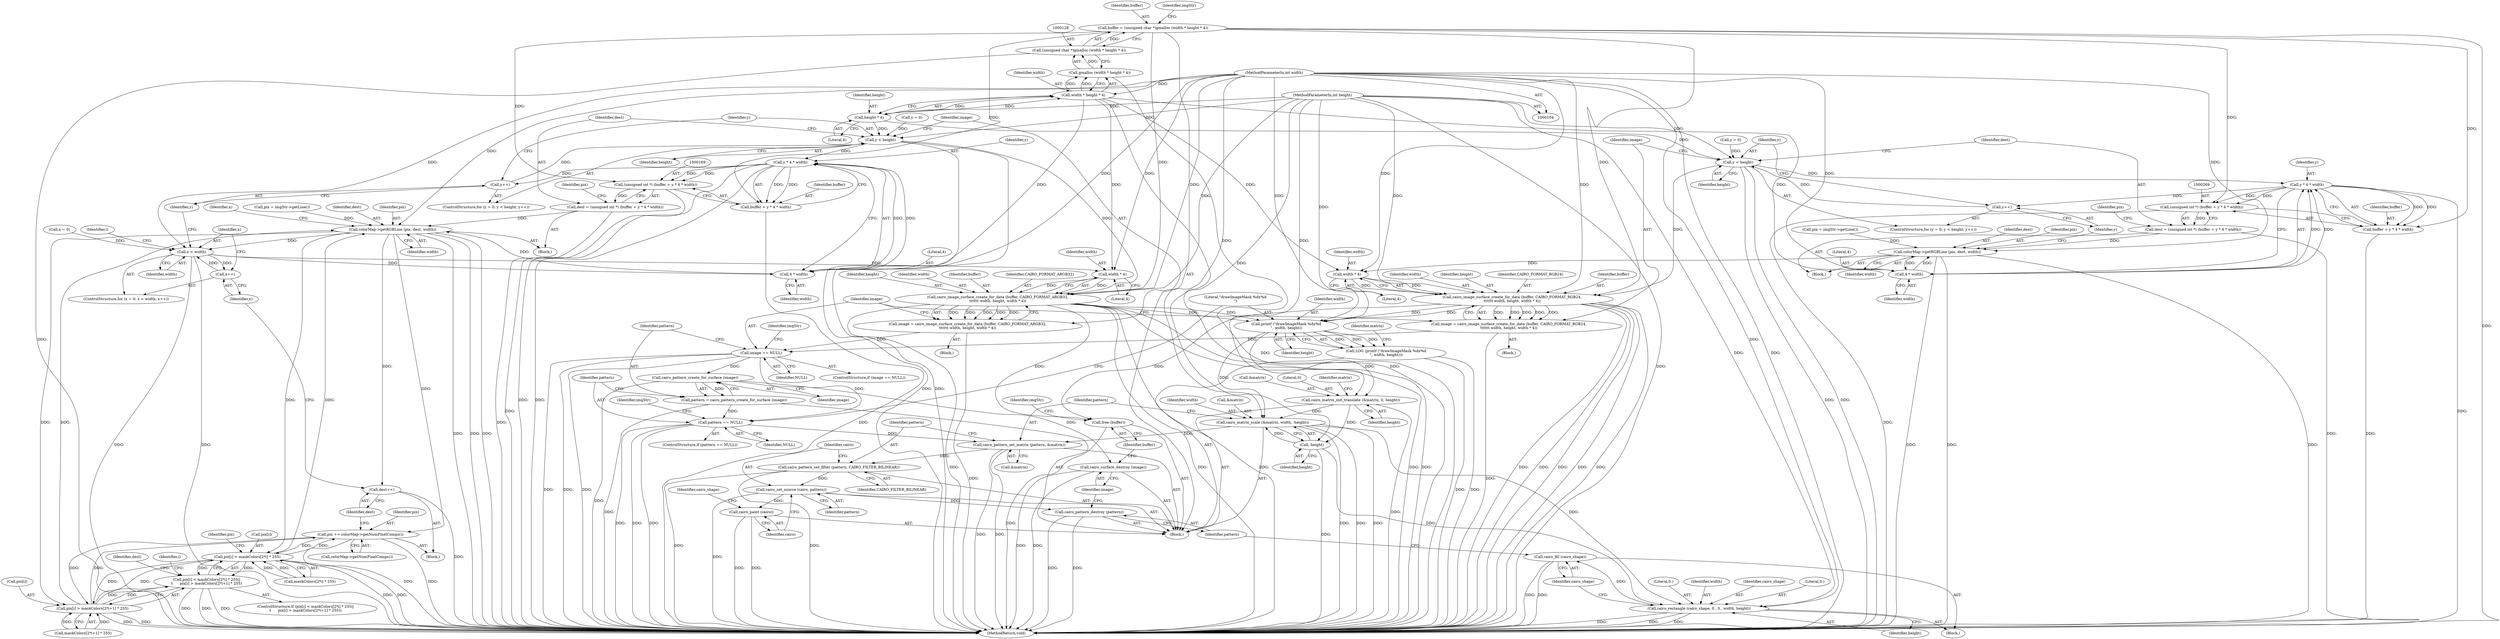 digraph "1_poppler_7b2d314a61fd0e12f47c62996cb49ec0d1ba747a_1@integer" {
"1000125" [label="(Call,buffer = (unsigned char *)gmalloc (width * height * 4))"];
"1000127" [label="(Call,(unsigned char *)gmalloc (width * height * 4))"];
"1000129" [label="(Call,gmalloc (width * height * 4))"];
"1000130" [label="(Call,width * height * 4)"];
"1000108" [label="(MethodParameterIn,int width)"];
"1000132" [label="(Call,height * 4)"];
"1000109" [label="(MethodParameterIn,int height)"];
"1000168" [label="(Call,(unsigned int *) (buffer + y * 4 * width))"];
"1000166" [label="(Call,dest = (unsigned int *) (buffer + y * 4 * width))"];
"1000180" [label="(Call,colorMap->getRGBLine (pix, dest, width))"];
"1000188" [label="(Call,x < width)"];
"1000174" [label="(Call,4 * width)"];
"1000172" [label="(Call,y * 4 * width)"];
"1000163" [label="(Call,y++)"];
"1000160" [label="(Call,y < height)"];
"1000246" [label="(Call,cairo_image_surface_create_for_data (buffer, CAIRO_FORMAT_ARGB32,\n\t\t\t\t\t\t width, height, width * 4))"];
"1000244" [label="(Call,image = cairo_image_surface_create_for_data (buffer, CAIRO_FORMAT_ARGB32,\n\t\t\t\t\t\t width, height, width * 4))"];
"1000295" [label="(Call,image == NULL)"];
"1000304" [label="(Call,cairo_pattern_create_for_surface (image))"];
"1000302" [label="(Call,pattern = cairo_pattern_create_for_surface (image))"];
"1000307" [label="(Call,pattern == NULL)"];
"1000330" [label="(Call,cairo_pattern_set_matrix (pattern, &matrix))"];
"1000334" [label="(Call,cairo_pattern_set_filter (pattern, CAIRO_FILTER_BILINEAR))"];
"1000337" [label="(Call,cairo_set_source (cairo, pattern))"];
"1000340" [label="(Call,cairo_paint (cairo))"];
"1000353" [label="(Call,cairo_pattern_destroy (pattern))"];
"1000355" [label="(Call,cairo_surface_destroy (image))"];
"1000315" [label="(Call,printf (\"drawImageMask %dx%d\n\", width, height))"];
"1000314" [label="(Call,LOG (printf (\"drawImageMask %dx%d\n\", width, height)))"];
"1000319" [label="(Call,cairo_matrix_init_translate (&matrix, 0, height))"];
"1000324" [label="(Call,cairo_matrix_scale (&matrix, width, -height))"];
"1000345" [label="(Call,cairo_rectangle (cairo_shape, 0., 0., width, height))"];
"1000351" [label="(Call,cairo_fill (cairo_shape))"];
"1000328" [label="(Call,-height)"];
"1000357" [label="(Call,free (buffer))"];
"1000170" [label="(Call,buffer + y * 4 * width)"];
"1000191" [label="(Call,x++)"];
"1000251" [label="(Call,width * 4)"];
"1000206" [label="(Call,pix[i] < maskColors[2*i] * 255)"];
"1000205" [label="(Call,pix[i] < maskColors[2*i] * 255||\n\t      pix[i] > maskColors[2*i+1] * 255)"];
"1000217" [label="(Call,pix[i] > maskColors[2*i+1] * 255)"];
"1000239" [label="(Call,pix += colorMap->getNumPixelComps())"];
"1000242" [label="(Call,dest++)"];
"1000268" [label="(Call,(unsigned int *) (buffer + y * 4 * width))"];
"1000266" [label="(Call,dest = (unsigned int *) (buffer + y * 4 * width))"];
"1000280" [label="(Call,colorMap->getRGBLine (pix, dest, width))"];
"1000274" [label="(Call,4 * width)"];
"1000272" [label="(Call,y * 4 * width)"];
"1000263" [label="(Call,y++)"];
"1000260" [label="(Call,y < height)"];
"1000286" [label="(Call,cairo_image_surface_create_for_data (buffer, CAIRO_FORMAT_RGB24,\n\t\t\t\t\t\t width, height, width * 4))"];
"1000284" [label="(Call,image = cairo_image_surface_create_for_data (buffer, CAIRO_FORMAT_RGB24,\n\t\t\t\t\t\t width, height, width * 4))"];
"1000270" [label="(Call,buffer + y * 4 * width)"];
"1000291" [label="(Call,width * 4)"];
"1000193" [label="(Block,)"];
"1000160" [label="(Call,y < height)"];
"1000173" [label="(Identifier,y)"];
"1000345" [label="(Call,cairo_rectangle (cairo_shape, 0., 0., width, height))"];
"1000348" [label="(Literal,0.)"];
"1000295" [label="(Call,image == NULL)"];
"1000108" [label="(MethodParameterIn,int width)"];
"1000320" [label="(Call,&matrix)"];
"1000133" [label="(Identifier,height)"];
"1000273" [label="(Identifier,y)"];
"1000341" [label="(Identifier,cairo)"];
"1000242" [label="(Call,dest++)"];
"1000174" [label="(Call,4 * width)"];
"1000132" [label="(Call,height * 4)"];
"1000315" [label="(Call,printf (\"drawImageMask %dx%d\n\", width, height))"];
"1000318" [label="(Identifier,height)"];
"1000328" [label="(Call,-height)"];
"1000307" [label="(Call,pattern == NULL)"];
"1000316" [label="(Literal,\"drawImageMask %dx%d\n\")"];
"1000287" [label="(Identifier,buffer)"];
"1000109" [label="(MethodParameterIn,int height)"];
"1000332" [label="(Call,&matrix)"];
"1000321" [label="(Identifier,matrix)"];
"1000329" [label="(Identifier,height)"];
"1000323" [label="(Identifier,height)"];
"1000356" [label="(Identifier,image)"];
"1000354" [label="(Identifier,pattern)"];
"1000291" [label="(Call,width * 4)"];
"1000280" [label="(Call,colorMap->getRGBLine (pix, dest, width))"];
"1000267" [label="(Identifier,dest)"];
"1000330" [label="(Call,cairo_pattern_set_matrix (pattern, &matrix))"];
"1000306" [label="(ControlStructure,if (pattern == NULL))"];
"1000186" [label="(Identifier,x)"];
"1000206" [label="(Call,pix[i] < maskColors[2*i] * 255)"];
"1000266" [label="(Call,dest = (unsigned int *) (buffer + y * 4 * width))"];
"1000300" [label="(Identifier,imgStr)"];
"1000349" [label="(Identifier,width)"];
"1000270" [label="(Call,buffer + y * 4 * width)"];
"1000253" [label="(Literal,4)"];
"1000302" [label="(Call,pattern = cairo_pattern_create_for_surface (image))"];
"1000251" [label="(Call,width * 4)"];
"1000314" [label="(Call,LOG (printf (\"drawImageMask %dx%d\n\", width, height)))"];
"1000272" [label="(Call,y * 4 * width)"];
"1000126" [label="(Identifier,buffer)"];
"1000130" [label="(Call,width * height * 4)"];
"1000360" [label="(Identifier,imgStr)"];
"1000268" [label="(Call,(unsigned int *) (buffer + y * 4 * width))"];
"1000264" [label="(Identifier,y)"];
"1000309" [label="(Identifier,NULL)"];
"1000217" [label="(Call,pix[i] > maskColors[2*i+1] * 255)"];
"1000262" [label="(Identifier,height)"];
"1000190" [label="(Identifier,width)"];
"1000289" [label="(Identifier,width)"];
"1000256" [label="(ControlStructure,for (y = 0; y < height; y++))"];
"1000286" [label="(Call,cairo_image_surface_create_for_data (buffer, CAIRO_FORMAT_RGB24,\n\t\t\t\t\t\t width, height, width * 4))"];
"1000304" [label="(Call,cairo_pattern_create_for_surface (image))"];
"1000283" [label="(Identifier,width)"];
"1000188" [label="(Call,x < width)"];
"1000156" [label="(ControlStructure,for (y = 0; y < height; y++))"];
"1000284" [label="(Call,image = cairo_image_surface_create_for_data (buffer, CAIRO_FORMAT_RGB24,\n\t\t\t\t\t\t width, height, width * 4))"];
"1000134" [label="(Literal,4)"];
"1000353" [label="(Call,cairo_pattern_destroy (pattern))"];
"1000334" [label="(Call,cairo_pattern_set_filter (pattern, CAIRO_FILTER_BILINEAR))"];
"1000303" [label="(Identifier,pattern)"];
"1000184" [label="(ControlStructure,for (x = 0; x < width; x++))"];
"1000285" [label="(Identifier,image)"];
"1000178" [label="(Identifier,pix)"];
"1000257" [label="(Call,y = 0)"];
"1000250" [label="(Identifier,height)"];
"1000161" [label="(Identifier,y)"];
"1000189" [label="(Identifier,x)"];
"1000249" [label="(Identifier,width)"];
"1000357" [label="(Call,free (buffer))"];
"1000352" [label="(Identifier,cairo_shape)"];
"1000239" [label="(Call,pix += colorMap->getNumPixelComps())"];
"1000191" [label="(Call,x++)"];
"1000361" [label="(MethodReturn,void)"];
"1000281" [label="(Identifier,pix)"];
"1000218" [label="(Call,pix[i])"];
"1000322" [label="(Literal,0)"];
"1000327" [label="(Identifier,width)"];
"1000192" [label="(Identifier,x)"];
"1000221" [label="(Call,maskColors[2*i+1] * 255)"];
"1000136" [label="(Identifier,imgStr)"];
"1000335" [label="(Identifier,pattern)"];
"1000276" [label="(Identifier,width)"];
"1000177" [label="(Call,pix = imgStr->getLine())"];
"1000319" [label="(Call,cairo_matrix_init_translate (&matrix, 0, height))"];
"1000346" [label="(Identifier,cairo_shape)"];
"1000260" [label="(Call,y < height)"];
"1000255" [label="(Block,)"];
"1000244" [label="(Call,image = cairo_image_surface_create_for_data (buffer, CAIRO_FORMAT_ARGB32,\n\t\t\t\t\t\t width, height, width * 4))"];
"1000277" [label="(Call,pix = imgStr->getLine())"];
"1000241" [label="(Call,colorMap->getNumPixelComps())"];
"1000210" [label="(Call,maskColors[2*i] * 255)"];
"1000233" [label="(Identifier,dest)"];
"1000131" [label="(Identifier,width)"];
"1000219" [label="(Identifier,pix)"];
"1000274" [label="(Call,4 * width)"];
"1000337" [label="(Call,cairo_set_source (cairo, pattern))"];
"1000207" [label="(Call,pix[i])"];
"1000246" [label="(Call,cairo_image_surface_create_for_data (buffer, CAIRO_FORMAT_ARGB32,\n\t\t\t\t\t\t width, height, width * 4))"];
"1000162" [label="(Identifier,height)"];
"1000347" [label="(Literal,0.)"];
"1000202" [label="(Identifier,i)"];
"1000265" [label="(Block,)"];
"1000275" [label="(Literal,4)"];
"1000305" [label="(Identifier,image)"];
"1000338" [label="(Identifier,cairo)"];
"1000343" [label="(Identifier,cairo_shape)"];
"1000350" [label="(Identifier,height)"];
"1000125" [label="(Call,buffer = (unsigned char *)gmalloc (width * height * 4))"];
"1000355" [label="(Call,cairo_surface_destroy (image))"];
"1000245" [label="(Identifier,image)"];
"1000308" [label="(Identifier,pattern)"];
"1000290" [label="(Identifier,height)"];
"1000172" [label="(Call,y * 4 * width)"];
"1000317" [label="(Identifier,width)"];
"1000182" [label="(Identifier,dest)"];
"1000293" [label="(Literal,4)"];
"1000351" [label="(Call,cairo_fill (cairo_shape))"];
"1000204" [label="(ControlStructure,if (pix[i] < maskColors[2*i] * 255||\n\t      pix[i] > maskColors[2*i+1] * 255))"];
"1000167" [label="(Identifier,dest)"];
"1000183" [label="(Identifier,width)"];
"1000247" [label="(Identifier,buffer)"];
"1000340" [label="(Call,cairo_paint (cairo))"];
"1000127" [label="(Call,(unsigned char *)gmalloc (width * height * 4))"];
"1000185" [label="(Call,x = 0)"];
"1000163" [label="(Call,y++)"];
"1000294" [label="(ControlStructure,if (image == NULL))"];
"1000180" [label="(Call,colorMap->getRGBLine (pix, dest, width))"];
"1000248" [label="(Identifier,CAIRO_FORMAT_ARGB32)"];
"1000263" [label="(Call,y++)"];
"1000113" [label="(Block,)"];
"1000344" [label="(Block,)"];
"1000292" [label="(Identifier,width)"];
"1000240" [label="(Identifier,pix)"];
"1000170" [label="(Call,buffer + y * 4 * width)"];
"1000168" [label="(Call,(unsigned int *) (buffer + y * 4 * width))"];
"1000325" [label="(Call,&matrix)"];
"1000326" [label="(Identifier,matrix)"];
"1000324" [label="(Call,cairo_matrix_scale (&matrix, width, -height))"];
"1000271" [label="(Identifier,buffer)"];
"1000312" [label="(Identifier,imgStr)"];
"1000336" [label="(Identifier,CAIRO_FILTER_BILINEAR)"];
"1000296" [label="(Identifier,image)"];
"1000297" [label="(Identifier,NULL)"];
"1000339" [label="(Identifier,pattern)"];
"1000196" [label="(Identifier,i)"];
"1000282" [label="(Identifier,dest)"];
"1000157" [label="(Call,y = 0)"];
"1000331" [label="(Identifier,pattern)"];
"1000278" [label="(Identifier,pix)"];
"1000176" [label="(Identifier,width)"];
"1000261" [label="(Identifier,y)"];
"1000205" [label="(Call,pix[i] < maskColors[2*i] * 255||\n\t      pix[i] > maskColors[2*i+1] * 255)"];
"1000252" [label="(Identifier,width)"];
"1000129" [label="(Call,gmalloc (width * height * 4))"];
"1000171" [label="(Identifier,buffer)"];
"1000181" [label="(Identifier,pix)"];
"1000288" [label="(Identifier,CAIRO_FORMAT_RGB24)"];
"1000358" [label="(Identifier,buffer)"];
"1000155" [label="(Block,)"];
"1000166" [label="(Call,dest = (unsigned int *) (buffer + y * 4 * width))"];
"1000165" [label="(Block,)"];
"1000164" [label="(Identifier,y)"];
"1000243" [label="(Identifier,dest)"];
"1000175" [label="(Literal,4)"];
"1000125" -> "1000113"  [label="AST: "];
"1000125" -> "1000127"  [label="CFG: "];
"1000126" -> "1000125"  [label="AST: "];
"1000127" -> "1000125"  [label="AST: "];
"1000136" -> "1000125"  [label="CFG: "];
"1000125" -> "1000361"  [label="DDG: "];
"1000127" -> "1000125"  [label="DDG: "];
"1000125" -> "1000168"  [label="DDG: "];
"1000125" -> "1000170"  [label="DDG: "];
"1000125" -> "1000246"  [label="DDG: "];
"1000125" -> "1000268"  [label="DDG: "];
"1000125" -> "1000270"  [label="DDG: "];
"1000125" -> "1000286"  [label="DDG: "];
"1000127" -> "1000129"  [label="CFG: "];
"1000128" -> "1000127"  [label="AST: "];
"1000129" -> "1000127"  [label="AST: "];
"1000127" -> "1000361"  [label="DDG: "];
"1000129" -> "1000127"  [label="DDG: "];
"1000129" -> "1000130"  [label="CFG: "];
"1000130" -> "1000129"  [label="AST: "];
"1000129" -> "1000361"  [label="DDG: "];
"1000130" -> "1000129"  [label="DDG: "];
"1000130" -> "1000129"  [label="DDG: "];
"1000130" -> "1000132"  [label="CFG: "];
"1000131" -> "1000130"  [label="AST: "];
"1000132" -> "1000130"  [label="AST: "];
"1000130" -> "1000361"  [label="DDG: "];
"1000108" -> "1000130"  [label="DDG: "];
"1000132" -> "1000130"  [label="DDG: "];
"1000132" -> "1000130"  [label="DDG: "];
"1000130" -> "1000174"  [label="DDG: "];
"1000130" -> "1000251"  [label="DDG: "];
"1000130" -> "1000274"  [label="DDG: "];
"1000130" -> "1000291"  [label="DDG: "];
"1000108" -> "1000104"  [label="AST: "];
"1000108" -> "1000361"  [label="DDG: "];
"1000108" -> "1000174"  [label="DDG: "];
"1000108" -> "1000180"  [label="DDG: "];
"1000108" -> "1000188"  [label="DDG: "];
"1000108" -> "1000246"  [label="DDG: "];
"1000108" -> "1000251"  [label="DDG: "];
"1000108" -> "1000274"  [label="DDG: "];
"1000108" -> "1000280"  [label="DDG: "];
"1000108" -> "1000286"  [label="DDG: "];
"1000108" -> "1000291"  [label="DDG: "];
"1000108" -> "1000315"  [label="DDG: "];
"1000108" -> "1000324"  [label="DDG: "];
"1000108" -> "1000345"  [label="DDG: "];
"1000132" -> "1000134"  [label="CFG: "];
"1000133" -> "1000132"  [label="AST: "];
"1000134" -> "1000132"  [label="AST: "];
"1000109" -> "1000132"  [label="DDG: "];
"1000132" -> "1000160"  [label="DDG: "];
"1000132" -> "1000260"  [label="DDG: "];
"1000109" -> "1000104"  [label="AST: "];
"1000109" -> "1000361"  [label="DDG: "];
"1000109" -> "1000160"  [label="DDG: "];
"1000109" -> "1000246"  [label="DDG: "];
"1000109" -> "1000260"  [label="DDG: "];
"1000109" -> "1000286"  [label="DDG: "];
"1000109" -> "1000315"  [label="DDG: "];
"1000109" -> "1000319"  [label="DDG: "];
"1000109" -> "1000328"  [label="DDG: "];
"1000109" -> "1000345"  [label="DDG: "];
"1000168" -> "1000166"  [label="AST: "];
"1000168" -> "1000170"  [label="CFG: "];
"1000169" -> "1000168"  [label="AST: "];
"1000170" -> "1000168"  [label="AST: "];
"1000166" -> "1000168"  [label="CFG: "];
"1000168" -> "1000361"  [label="DDG: "];
"1000168" -> "1000166"  [label="DDG: "];
"1000172" -> "1000168"  [label="DDG: "];
"1000172" -> "1000168"  [label="DDG: "];
"1000166" -> "1000165"  [label="AST: "];
"1000167" -> "1000166"  [label="AST: "];
"1000178" -> "1000166"  [label="CFG: "];
"1000166" -> "1000361"  [label="DDG: "];
"1000166" -> "1000180"  [label="DDG: "];
"1000180" -> "1000165"  [label="AST: "];
"1000180" -> "1000183"  [label="CFG: "];
"1000181" -> "1000180"  [label="AST: "];
"1000182" -> "1000180"  [label="AST: "];
"1000183" -> "1000180"  [label="AST: "];
"1000186" -> "1000180"  [label="CFG: "];
"1000180" -> "1000361"  [label="DDG: "];
"1000180" -> "1000361"  [label="DDG: "];
"1000180" -> "1000361"  [label="DDG: "];
"1000177" -> "1000180"  [label="DDG: "];
"1000217" -> "1000180"  [label="DDG: "];
"1000206" -> "1000180"  [label="DDG: "];
"1000174" -> "1000180"  [label="DDG: "];
"1000180" -> "1000188"  [label="DDG: "];
"1000180" -> "1000206"  [label="DDG: "];
"1000180" -> "1000217"  [label="DDG: "];
"1000180" -> "1000239"  [label="DDG: "];
"1000180" -> "1000242"  [label="DDG: "];
"1000188" -> "1000184"  [label="AST: "];
"1000188" -> "1000190"  [label="CFG: "];
"1000189" -> "1000188"  [label="AST: "];
"1000190" -> "1000188"  [label="AST: "];
"1000196" -> "1000188"  [label="CFG: "];
"1000164" -> "1000188"  [label="CFG: "];
"1000188" -> "1000361"  [label="DDG: "];
"1000188" -> "1000361"  [label="DDG: "];
"1000188" -> "1000174"  [label="DDG: "];
"1000185" -> "1000188"  [label="DDG: "];
"1000191" -> "1000188"  [label="DDG: "];
"1000188" -> "1000191"  [label="DDG: "];
"1000188" -> "1000251"  [label="DDG: "];
"1000174" -> "1000172"  [label="AST: "];
"1000174" -> "1000176"  [label="CFG: "];
"1000175" -> "1000174"  [label="AST: "];
"1000176" -> "1000174"  [label="AST: "];
"1000172" -> "1000174"  [label="CFG: "];
"1000174" -> "1000172"  [label="DDG: "];
"1000174" -> "1000172"  [label="DDG: "];
"1000172" -> "1000170"  [label="AST: "];
"1000173" -> "1000172"  [label="AST: "];
"1000170" -> "1000172"  [label="CFG: "];
"1000172" -> "1000361"  [label="DDG: "];
"1000172" -> "1000361"  [label="DDG: "];
"1000172" -> "1000163"  [label="DDG: "];
"1000172" -> "1000170"  [label="DDG: "];
"1000172" -> "1000170"  [label="DDG: "];
"1000160" -> "1000172"  [label="DDG: "];
"1000163" -> "1000156"  [label="AST: "];
"1000163" -> "1000164"  [label="CFG: "];
"1000164" -> "1000163"  [label="AST: "];
"1000161" -> "1000163"  [label="CFG: "];
"1000163" -> "1000160"  [label="DDG: "];
"1000160" -> "1000156"  [label="AST: "];
"1000160" -> "1000162"  [label="CFG: "];
"1000161" -> "1000160"  [label="AST: "];
"1000162" -> "1000160"  [label="AST: "];
"1000167" -> "1000160"  [label="CFG: "];
"1000245" -> "1000160"  [label="CFG: "];
"1000160" -> "1000361"  [label="DDG: "];
"1000160" -> "1000361"  [label="DDG: "];
"1000157" -> "1000160"  [label="DDG: "];
"1000160" -> "1000246"  [label="DDG: "];
"1000246" -> "1000244"  [label="AST: "];
"1000246" -> "1000251"  [label="CFG: "];
"1000247" -> "1000246"  [label="AST: "];
"1000248" -> "1000246"  [label="AST: "];
"1000249" -> "1000246"  [label="AST: "];
"1000250" -> "1000246"  [label="AST: "];
"1000251" -> "1000246"  [label="AST: "];
"1000244" -> "1000246"  [label="CFG: "];
"1000246" -> "1000361"  [label="DDG: "];
"1000246" -> "1000361"  [label="DDG: "];
"1000246" -> "1000361"  [label="DDG: "];
"1000246" -> "1000361"  [label="DDG: "];
"1000246" -> "1000361"  [label="DDG: "];
"1000246" -> "1000244"  [label="DDG: "];
"1000246" -> "1000244"  [label="DDG: "];
"1000246" -> "1000244"  [label="DDG: "];
"1000246" -> "1000244"  [label="DDG: "];
"1000246" -> "1000244"  [label="DDG: "];
"1000251" -> "1000246"  [label="DDG: "];
"1000251" -> "1000246"  [label="DDG: "];
"1000246" -> "1000315"  [label="DDG: "];
"1000246" -> "1000315"  [label="DDG: "];
"1000246" -> "1000357"  [label="DDG: "];
"1000244" -> "1000155"  [label="AST: "];
"1000245" -> "1000244"  [label="AST: "];
"1000296" -> "1000244"  [label="CFG: "];
"1000244" -> "1000361"  [label="DDG: "];
"1000244" -> "1000295"  [label="DDG: "];
"1000295" -> "1000294"  [label="AST: "];
"1000295" -> "1000297"  [label="CFG: "];
"1000296" -> "1000295"  [label="AST: "];
"1000297" -> "1000295"  [label="AST: "];
"1000300" -> "1000295"  [label="CFG: "];
"1000303" -> "1000295"  [label="CFG: "];
"1000295" -> "1000361"  [label="DDG: "];
"1000295" -> "1000361"  [label="DDG: "];
"1000295" -> "1000361"  [label="DDG: "];
"1000284" -> "1000295"  [label="DDG: "];
"1000295" -> "1000304"  [label="DDG: "];
"1000295" -> "1000307"  [label="DDG: "];
"1000304" -> "1000302"  [label="AST: "];
"1000304" -> "1000305"  [label="CFG: "];
"1000305" -> "1000304"  [label="AST: "];
"1000302" -> "1000304"  [label="CFG: "];
"1000304" -> "1000361"  [label="DDG: "];
"1000304" -> "1000302"  [label="DDG: "];
"1000304" -> "1000355"  [label="DDG: "];
"1000302" -> "1000113"  [label="AST: "];
"1000303" -> "1000302"  [label="AST: "];
"1000308" -> "1000302"  [label="CFG: "];
"1000302" -> "1000361"  [label="DDG: "];
"1000302" -> "1000307"  [label="DDG: "];
"1000307" -> "1000306"  [label="AST: "];
"1000307" -> "1000309"  [label="CFG: "];
"1000308" -> "1000307"  [label="AST: "];
"1000309" -> "1000307"  [label="AST: "];
"1000312" -> "1000307"  [label="CFG: "];
"1000316" -> "1000307"  [label="CFG: "];
"1000307" -> "1000361"  [label="DDG: "];
"1000307" -> "1000361"  [label="DDG: "];
"1000307" -> "1000361"  [label="DDG: "];
"1000307" -> "1000330"  [label="DDG: "];
"1000330" -> "1000113"  [label="AST: "];
"1000330" -> "1000332"  [label="CFG: "];
"1000331" -> "1000330"  [label="AST: "];
"1000332" -> "1000330"  [label="AST: "];
"1000335" -> "1000330"  [label="CFG: "];
"1000330" -> "1000361"  [label="DDG: "];
"1000330" -> "1000361"  [label="DDG: "];
"1000324" -> "1000330"  [label="DDG: "];
"1000330" -> "1000334"  [label="DDG: "];
"1000334" -> "1000113"  [label="AST: "];
"1000334" -> "1000336"  [label="CFG: "];
"1000335" -> "1000334"  [label="AST: "];
"1000336" -> "1000334"  [label="AST: "];
"1000338" -> "1000334"  [label="CFG: "];
"1000334" -> "1000361"  [label="DDG: "];
"1000334" -> "1000361"  [label="DDG: "];
"1000334" -> "1000337"  [label="DDG: "];
"1000337" -> "1000113"  [label="AST: "];
"1000337" -> "1000339"  [label="CFG: "];
"1000338" -> "1000337"  [label="AST: "];
"1000339" -> "1000337"  [label="AST: "];
"1000341" -> "1000337"  [label="CFG: "];
"1000337" -> "1000361"  [label="DDG: "];
"1000337" -> "1000340"  [label="DDG: "];
"1000337" -> "1000353"  [label="DDG: "];
"1000340" -> "1000113"  [label="AST: "];
"1000340" -> "1000341"  [label="CFG: "];
"1000341" -> "1000340"  [label="AST: "];
"1000343" -> "1000340"  [label="CFG: "];
"1000340" -> "1000361"  [label="DDG: "];
"1000340" -> "1000361"  [label="DDG: "];
"1000353" -> "1000113"  [label="AST: "];
"1000353" -> "1000354"  [label="CFG: "];
"1000354" -> "1000353"  [label="AST: "];
"1000356" -> "1000353"  [label="CFG: "];
"1000353" -> "1000361"  [label="DDG: "];
"1000353" -> "1000361"  [label="DDG: "];
"1000355" -> "1000113"  [label="AST: "];
"1000355" -> "1000356"  [label="CFG: "];
"1000356" -> "1000355"  [label="AST: "];
"1000358" -> "1000355"  [label="CFG: "];
"1000355" -> "1000361"  [label="DDG: "];
"1000355" -> "1000361"  [label="DDG: "];
"1000315" -> "1000314"  [label="AST: "];
"1000315" -> "1000318"  [label="CFG: "];
"1000316" -> "1000315"  [label="AST: "];
"1000317" -> "1000315"  [label="AST: "];
"1000318" -> "1000315"  [label="AST: "];
"1000314" -> "1000315"  [label="CFG: "];
"1000315" -> "1000314"  [label="DDG: "];
"1000315" -> "1000314"  [label="DDG: "];
"1000315" -> "1000314"  [label="DDG: "];
"1000286" -> "1000315"  [label="DDG: "];
"1000286" -> "1000315"  [label="DDG: "];
"1000315" -> "1000319"  [label="DDG: "];
"1000315" -> "1000324"  [label="DDG: "];
"1000314" -> "1000113"  [label="AST: "];
"1000321" -> "1000314"  [label="CFG: "];
"1000314" -> "1000361"  [label="DDG: "];
"1000314" -> "1000361"  [label="DDG: "];
"1000319" -> "1000113"  [label="AST: "];
"1000319" -> "1000323"  [label="CFG: "];
"1000320" -> "1000319"  [label="AST: "];
"1000322" -> "1000319"  [label="AST: "];
"1000323" -> "1000319"  [label="AST: "];
"1000326" -> "1000319"  [label="CFG: "];
"1000319" -> "1000361"  [label="DDG: "];
"1000319" -> "1000324"  [label="DDG: "];
"1000319" -> "1000328"  [label="DDG: "];
"1000324" -> "1000113"  [label="AST: "];
"1000324" -> "1000328"  [label="CFG: "];
"1000325" -> "1000324"  [label="AST: "];
"1000327" -> "1000324"  [label="AST: "];
"1000328" -> "1000324"  [label="AST: "];
"1000331" -> "1000324"  [label="CFG: "];
"1000324" -> "1000361"  [label="DDG: "];
"1000324" -> "1000361"  [label="DDG: "];
"1000324" -> "1000361"  [label="DDG: "];
"1000328" -> "1000324"  [label="DDG: "];
"1000324" -> "1000345"  [label="DDG: "];
"1000345" -> "1000344"  [label="AST: "];
"1000345" -> "1000350"  [label="CFG: "];
"1000346" -> "1000345"  [label="AST: "];
"1000347" -> "1000345"  [label="AST: "];
"1000348" -> "1000345"  [label="AST: "];
"1000349" -> "1000345"  [label="AST: "];
"1000350" -> "1000345"  [label="AST: "];
"1000352" -> "1000345"  [label="CFG: "];
"1000345" -> "1000361"  [label="DDG: "];
"1000345" -> "1000361"  [label="DDG: "];
"1000345" -> "1000361"  [label="DDG: "];
"1000328" -> "1000345"  [label="DDG: "];
"1000345" -> "1000351"  [label="DDG: "];
"1000351" -> "1000344"  [label="AST: "];
"1000351" -> "1000352"  [label="CFG: "];
"1000352" -> "1000351"  [label="AST: "];
"1000354" -> "1000351"  [label="CFG: "];
"1000351" -> "1000361"  [label="DDG: "];
"1000351" -> "1000361"  [label="DDG: "];
"1000328" -> "1000329"  [label="CFG: "];
"1000329" -> "1000328"  [label="AST: "];
"1000328" -> "1000361"  [label="DDG: "];
"1000357" -> "1000113"  [label="AST: "];
"1000357" -> "1000358"  [label="CFG: "];
"1000358" -> "1000357"  [label="AST: "];
"1000360" -> "1000357"  [label="CFG: "];
"1000357" -> "1000361"  [label="DDG: "];
"1000286" -> "1000357"  [label="DDG: "];
"1000171" -> "1000170"  [label="AST: "];
"1000170" -> "1000361"  [label="DDG: "];
"1000191" -> "1000184"  [label="AST: "];
"1000191" -> "1000192"  [label="CFG: "];
"1000192" -> "1000191"  [label="AST: "];
"1000189" -> "1000191"  [label="CFG: "];
"1000251" -> "1000253"  [label="CFG: "];
"1000252" -> "1000251"  [label="AST: "];
"1000253" -> "1000251"  [label="AST: "];
"1000206" -> "1000205"  [label="AST: "];
"1000206" -> "1000210"  [label="CFG: "];
"1000207" -> "1000206"  [label="AST: "];
"1000210" -> "1000206"  [label="AST: "];
"1000219" -> "1000206"  [label="CFG: "];
"1000205" -> "1000206"  [label="CFG: "];
"1000206" -> "1000361"  [label="DDG: "];
"1000206" -> "1000361"  [label="DDG: "];
"1000206" -> "1000205"  [label="DDG: "];
"1000206" -> "1000205"  [label="DDG: "];
"1000239" -> "1000206"  [label="DDG: "];
"1000217" -> "1000206"  [label="DDG: "];
"1000210" -> "1000206"  [label="DDG: "];
"1000210" -> "1000206"  [label="DDG: "];
"1000206" -> "1000217"  [label="DDG: "];
"1000206" -> "1000239"  [label="DDG: "];
"1000205" -> "1000204"  [label="AST: "];
"1000205" -> "1000217"  [label="CFG: "];
"1000217" -> "1000205"  [label="AST: "];
"1000233" -> "1000205"  [label="CFG: "];
"1000202" -> "1000205"  [label="CFG: "];
"1000205" -> "1000361"  [label="DDG: "];
"1000205" -> "1000361"  [label="DDG: "];
"1000205" -> "1000361"  [label="DDG: "];
"1000217" -> "1000205"  [label="DDG: "];
"1000217" -> "1000205"  [label="DDG: "];
"1000217" -> "1000221"  [label="CFG: "];
"1000218" -> "1000217"  [label="AST: "];
"1000221" -> "1000217"  [label="AST: "];
"1000217" -> "1000361"  [label="DDG: "];
"1000217" -> "1000361"  [label="DDG: "];
"1000239" -> "1000217"  [label="DDG: "];
"1000221" -> "1000217"  [label="DDG: "];
"1000221" -> "1000217"  [label="DDG: "];
"1000217" -> "1000239"  [label="DDG: "];
"1000239" -> "1000193"  [label="AST: "];
"1000239" -> "1000241"  [label="CFG: "];
"1000240" -> "1000239"  [label="AST: "];
"1000241" -> "1000239"  [label="AST: "];
"1000243" -> "1000239"  [label="CFG: "];
"1000239" -> "1000361"  [label="DDG: "];
"1000239" -> "1000361"  [label="DDG: "];
"1000242" -> "1000193"  [label="AST: "];
"1000242" -> "1000243"  [label="CFG: "];
"1000243" -> "1000242"  [label="AST: "];
"1000192" -> "1000242"  [label="CFG: "];
"1000242" -> "1000361"  [label="DDG: "];
"1000268" -> "1000266"  [label="AST: "];
"1000268" -> "1000270"  [label="CFG: "];
"1000269" -> "1000268"  [label="AST: "];
"1000270" -> "1000268"  [label="AST: "];
"1000266" -> "1000268"  [label="CFG: "];
"1000268" -> "1000361"  [label="DDG: "];
"1000268" -> "1000266"  [label="DDG: "];
"1000272" -> "1000268"  [label="DDG: "];
"1000272" -> "1000268"  [label="DDG: "];
"1000266" -> "1000265"  [label="AST: "];
"1000267" -> "1000266"  [label="AST: "];
"1000278" -> "1000266"  [label="CFG: "];
"1000266" -> "1000361"  [label="DDG: "];
"1000266" -> "1000280"  [label="DDG: "];
"1000280" -> "1000265"  [label="AST: "];
"1000280" -> "1000283"  [label="CFG: "];
"1000281" -> "1000280"  [label="AST: "];
"1000282" -> "1000280"  [label="AST: "];
"1000283" -> "1000280"  [label="AST: "];
"1000264" -> "1000280"  [label="CFG: "];
"1000280" -> "1000361"  [label="DDG: "];
"1000280" -> "1000361"  [label="DDG: "];
"1000280" -> "1000361"  [label="DDG: "];
"1000280" -> "1000274"  [label="DDG: "];
"1000277" -> "1000280"  [label="DDG: "];
"1000274" -> "1000280"  [label="DDG: "];
"1000280" -> "1000291"  [label="DDG: "];
"1000274" -> "1000272"  [label="AST: "];
"1000274" -> "1000276"  [label="CFG: "];
"1000275" -> "1000274"  [label="AST: "];
"1000276" -> "1000274"  [label="AST: "];
"1000272" -> "1000274"  [label="CFG: "];
"1000274" -> "1000272"  [label="DDG: "];
"1000274" -> "1000272"  [label="DDG: "];
"1000272" -> "1000270"  [label="AST: "];
"1000273" -> "1000272"  [label="AST: "];
"1000270" -> "1000272"  [label="CFG: "];
"1000272" -> "1000361"  [label="DDG: "];
"1000272" -> "1000263"  [label="DDG: "];
"1000272" -> "1000270"  [label="DDG: "];
"1000272" -> "1000270"  [label="DDG: "];
"1000260" -> "1000272"  [label="DDG: "];
"1000263" -> "1000256"  [label="AST: "];
"1000263" -> "1000264"  [label="CFG: "];
"1000264" -> "1000263"  [label="AST: "];
"1000261" -> "1000263"  [label="CFG: "];
"1000263" -> "1000260"  [label="DDG: "];
"1000260" -> "1000256"  [label="AST: "];
"1000260" -> "1000262"  [label="CFG: "];
"1000261" -> "1000260"  [label="AST: "];
"1000262" -> "1000260"  [label="AST: "];
"1000267" -> "1000260"  [label="CFG: "];
"1000285" -> "1000260"  [label="CFG: "];
"1000260" -> "1000361"  [label="DDG: "];
"1000260" -> "1000361"  [label="DDG: "];
"1000257" -> "1000260"  [label="DDG: "];
"1000260" -> "1000286"  [label="DDG: "];
"1000286" -> "1000284"  [label="AST: "];
"1000286" -> "1000291"  [label="CFG: "];
"1000287" -> "1000286"  [label="AST: "];
"1000288" -> "1000286"  [label="AST: "];
"1000289" -> "1000286"  [label="AST: "];
"1000290" -> "1000286"  [label="AST: "];
"1000291" -> "1000286"  [label="AST: "];
"1000284" -> "1000286"  [label="CFG: "];
"1000286" -> "1000361"  [label="DDG: "];
"1000286" -> "1000361"  [label="DDG: "];
"1000286" -> "1000361"  [label="DDG: "];
"1000286" -> "1000361"  [label="DDG: "];
"1000286" -> "1000361"  [label="DDG: "];
"1000286" -> "1000284"  [label="DDG: "];
"1000286" -> "1000284"  [label="DDG: "];
"1000286" -> "1000284"  [label="DDG: "];
"1000286" -> "1000284"  [label="DDG: "];
"1000286" -> "1000284"  [label="DDG: "];
"1000291" -> "1000286"  [label="DDG: "];
"1000291" -> "1000286"  [label="DDG: "];
"1000284" -> "1000255"  [label="AST: "];
"1000285" -> "1000284"  [label="AST: "];
"1000296" -> "1000284"  [label="CFG: "];
"1000284" -> "1000361"  [label="DDG: "];
"1000271" -> "1000270"  [label="AST: "];
"1000270" -> "1000361"  [label="DDG: "];
"1000291" -> "1000293"  [label="CFG: "];
"1000292" -> "1000291"  [label="AST: "];
"1000293" -> "1000291"  [label="AST: "];
}
